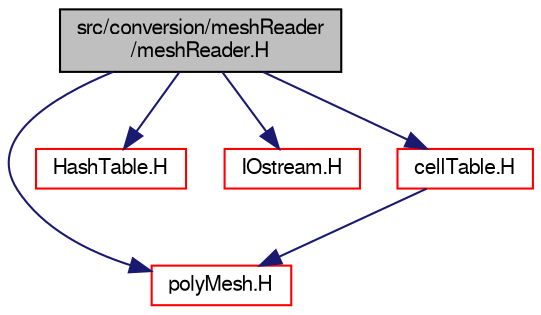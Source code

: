 digraph "src/conversion/meshReader/meshReader.H"
{
  bgcolor="transparent";
  edge [fontname="FreeSans",fontsize="10",labelfontname="FreeSans",labelfontsize="10"];
  node [fontname="FreeSans",fontsize="10",shape=record];
  Node0 [label="src/conversion/meshReader\l/meshReader.H",height=0.2,width=0.4,color="black", fillcolor="grey75", style="filled", fontcolor="black"];
  Node0 -> Node1 [color="midnightblue",fontsize="10",style="solid",fontname="FreeSans"];
  Node1 [label="polyMesh.H",height=0.2,width=0.4,color="red",URL="$a11630.html"];
  Node0 -> Node3 [color="midnightblue",fontsize="10",style="solid",fontname="FreeSans"];
  Node3 [label="HashTable.H",height=0.2,width=0.4,color="red",URL="$a08477.html"];
  Node0 -> Node32 [color="midnightblue",fontsize="10",style="solid",fontname="FreeSans"];
  Node32 [label="IOstream.H",height=0.2,width=0.4,color="red",URL="$a09086.html"];
  Node0 -> Node220 [color="midnightblue",fontsize="10",style="solid",fontname="FreeSans"];
  Node220 [label="cellTable.H",height=0.2,width=0.4,color="red",URL="$a00215.html"];
  Node220 -> Node1 [color="midnightblue",fontsize="10",style="solid",fontname="FreeSans"];
}
